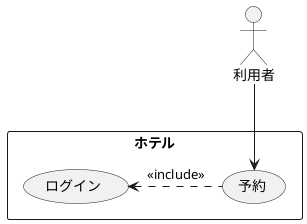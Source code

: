 @startuml ユースケース図
actor 利用者
rectangle ホテル {
usecase ログイン
usecase 予約
}
利用者 --> 予約
ログイン <. 予約 : << include >>
@enduml
